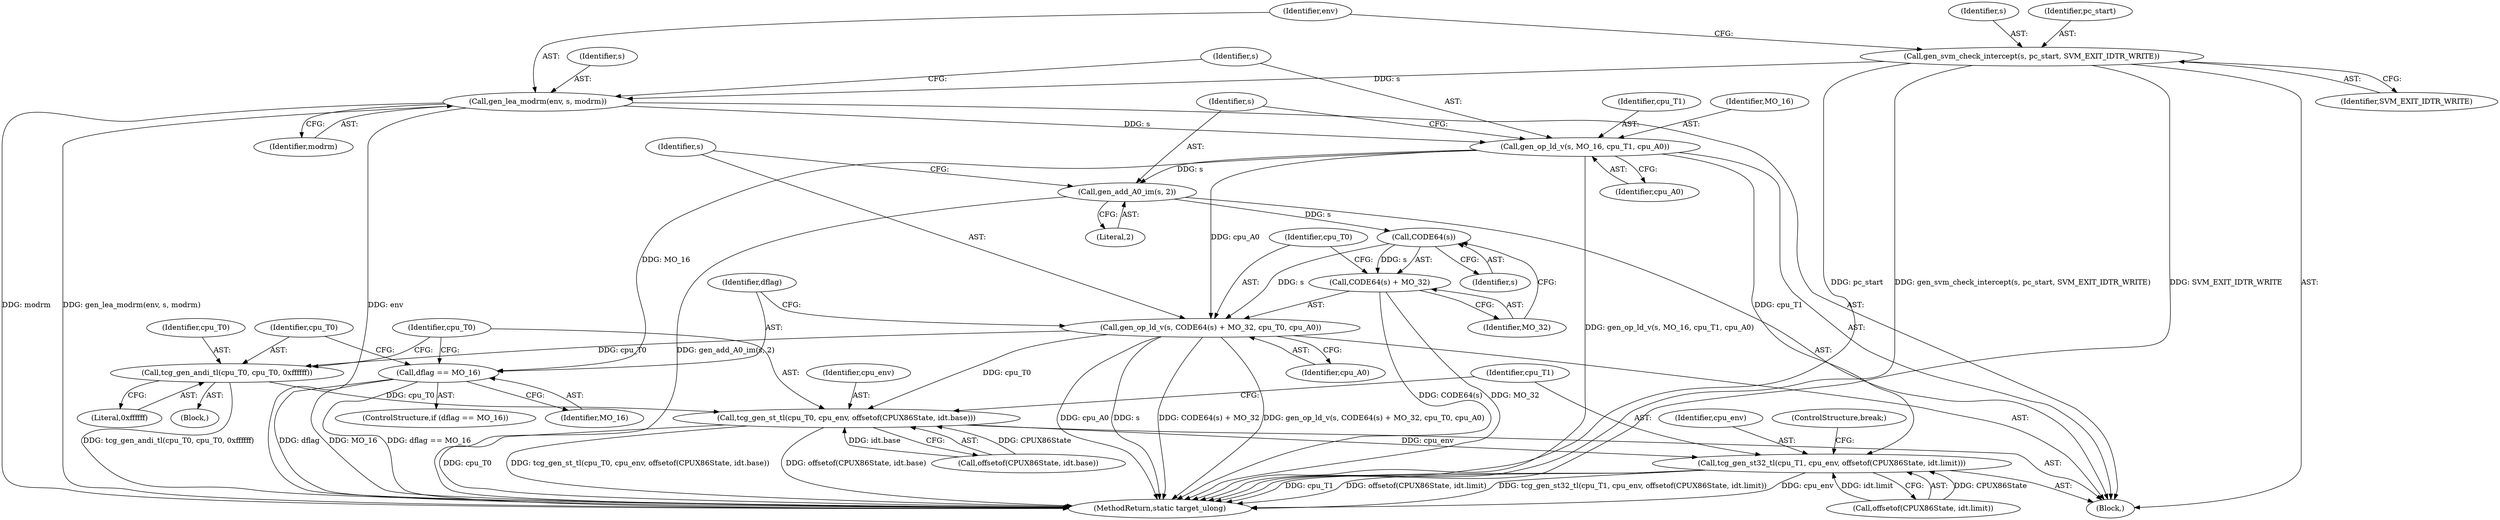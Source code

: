digraph "0_qemu_30663fd26c0307e414622c7a8607fbc04f92ec14@pointer" {
"1009280" [label="(Call,gen_lea_modrm(env, s, modrm))"];
"1009276" [label="(Call,gen_svm_check_intercept(s, pc_start, SVM_EXIT_IDTR_WRITE))"];
"1009284" [label="(Call,gen_op_ld_v(s, MO_16, cpu_T1, cpu_A0))"];
"1009289" [label="(Call,gen_add_A0_im(s, 2))"];
"1009295" [label="(Call,CODE64(s))"];
"1009292" [label="(Call,gen_op_ld_v(s, CODE64(s) + MO_32, cpu_T0, cpu_A0))"];
"1009305" [label="(Call,tcg_gen_andi_tl(cpu_T0, cpu_T0, 0xffffff))"];
"1009309" [label="(Call,tcg_gen_st_tl(cpu_T0, cpu_env, offsetof(CPUX86State, idt.base)))"];
"1009317" [label="(Call,tcg_gen_st32_tl(cpu_T1, cpu_env, offsetof(CPUX86State, idt.limit)))"];
"1009294" [label="(Call,CODE64(s) + MO_32)"];
"1009301" [label="(Call,dflag == MO_16)"];
"1009295" [label="(Call,CODE64(s))"];
"1009307" [label="(Identifier,cpu_T0)"];
"1009298" [label="(Identifier,cpu_T0)"];
"1008502" [label="(Block,)"];
"1009278" [label="(Identifier,pc_start)"];
"1009318" [label="(Identifier,cpu_T1)"];
"1009281" [label="(Identifier,env)"];
"1009282" [label="(Identifier,s)"];
"1009306" [label="(Identifier,cpu_T0)"];
"1009292" [label="(Call,gen_op_ld_v(s, CODE64(s) + MO_32, cpu_T0, cpu_A0))"];
"1009309" [label="(Call,tcg_gen_st_tl(cpu_T0, cpu_env, offsetof(CPUX86State, idt.base)))"];
"1009285" [label="(Identifier,s)"];
"1009312" [label="(Call,offsetof(CPUX86State, idt.base))"];
"1009320" [label="(Call,offsetof(CPUX86State, idt.limit))"];
"1009311" [label="(Identifier,cpu_env)"];
"1009296" [label="(Identifier,s)"];
"1009287" [label="(Identifier,cpu_T1)"];
"1009319" [label="(Identifier,cpu_env)"];
"1009303" [label="(Identifier,MO_16)"];
"1009279" [label="(Identifier,SVM_EXIT_IDTR_WRITE)"];
"1009276" [label="(Call,gen_svm_check_intercept(s, pc_start, SVM_EXIT_IDTR_WRITE))"];
"1009305" [label="(Call,tcg_gen_andi_tl(cpu_T0, cpu_T0, 0xffffff))"];
"1009277" [label="(Identifier,s)"];
"1009294" [label="(Call,CODE64(s) + MO_32)"];
"1009283" [label="(Identifier,modrm)"];
"1009301" [label="(Call,dflag == MO_16)"];
"1009308" [label="(Literal,0xffffff)"];
"1009300" [label="(ControlStructure,if (dflag == MO_16))"];
"1009286" [label="(Identifier,MO_16)"];
"1009302" [label="(Identifier,dflag)"];
"1009325" [label="(ControlStructure,break;)"];
"1009288" [label="(Identifier,cpu_A0)"];
"1009291" [label="(Literal,2)"];
"1009299" [label="(Identifier,cpu_A0)"];
"1009310" [label="(Identifier,cpu_T0)"];
"1011840" [label="(MethodReturn,static target_ulong)"];
"1009304" [label="(Block,)"];
"1009297" [label="(Identifier,MO_32)"];
"1009284" [label="(Call,gen_op_ld_v(s, MO_16, cpu_T1, cpu_A0))"];
"1009317" [label="(Call,tcg_gen_st32_tl(cpu_T1, cpu_env, offsetof(CPUX86State, idt.limit)))"];
"1009289" [label="(Call,gen_add_A0_im(s, 2))"];
"1009290" [label="(Identifier,s)"];
"1009280" [label="(Call,gen_lea_modrm(env, s, modrm))"];
"1009293" [label="(Identifier,s)"];
"1009280" -> "1008502"  [label="AST: "];
"1009280" -> "1009283"  [label="CFG: "];
"1009281" -> "1009280"  [label="AST: "];
"1009282" -> "1009280"  [label="AST: "];
"1009283" -> "1009280"  [label="AST: "];
"1009285" -> "1009280"  [label="CFG: "];
"1009280" -> "1011840"  [label="DDG: gen_lea_modrm(env, s, modrm)"];
"1009280" -> "1011840"  [label="DDG: modrm"];
"1009280" -> "1011840"  [label="DDG: env"];
"1009276" -> "1009280"  [label="DDG: s"];
"1009280" -> "1009284"  [label="DDG: s"];
"1009276" -> "1008502"  [label="AST: "];
"1009276" -> "1009279"  [label="CFG: "];
"1009277" -> "1009276"  [label="AST: "];
"1009278" -> "1009276"  [label="AST: "];
"1009279" -> "1009276"  [label="AST: "];
"1009281" -> "1009276"  [label="CFG: "];
"1009276" -> "1011840"  [label="DDG: pc_start"];
"1009276" -> "1011840"  [label="DDG: gen_svm_check_intercept(s, pc_start, SVM_EXIT_IDTR_WRITE)"];
"1009276" -> "1011840"  [label="DDG: SVM_EXIT_IDTR_WRITE"];
"1009284" -> "1008502"  [label="AST: "];
"1009284" -> "1009288"  [label="CFG: "];
"1009285" -> "1009284"  [label="AST: "];
"1009286" -> "1009284"  [label="AST: "];
"1009287" -> "1009284"  [label="AST: "];
"1009288" -> "1009284"  [label="AST: "];
"1009290" -> "1009284"  [label="CFG: "];
"1009284" -> "1011840"  [label="DDG: gen_op_ld_v(s, MO_16, cpu_T1, cpu_A0)"];
"1009284" -> "1009289"  [label="DDG: s"];
"1009284" -> "1009292"  [label="DDG: cpu_A0"];
"1009284" -> "1009301"  [label="DDG: MO_16"];
"1009284" -> "1009317"  [label="DDG: cpu_T1"];
"1009289" -> "1008502"  [label="AST: "];
"1009289" -> "1009291"  [label="CFG: "];
"1009290" -> "1009289"  [label="AST: "];
"1009291" -> "1009289"  [label="AST: "];
"1009293" -> "1009289"  [label="CFG: "];
"1009289" -> "1011840"  [label="DDG: gen_add_A0_im(s, 2)"];
"1009289" -> "1009295"  [label="DDG: s"];
"1009295" -> "1009294"  [label="AST: "];
"1009295" -> "1009296"  [label="CFG: "];
"1009296" -> "1009295"  [label="AST: "];
"1009297" -> "1009295"  [label="CFG: "];
"1009295" -> "1009292"  [label="DDG: s"];
"1009295" -> "1009294"  [label="DDG: s"];
"1009292" -> "1008502"  [label="AST: "];
"1009292" -> "1009299"  [label="CFG: "];
"1009293" -> "1009292"  [label="AST: "];
"1009294" -> "1009292"  [label="AST: "];
"1009298" -> "1009292"  [label="AST: "];
"1009299" -> "1009292"  [label="AST: "];
"1009302" -> "1009292"  [label="CFG: "];
"1009292" -> "1011840"  [label="DDG: s"];
"1009292" -> "1011840"  [label="DDG: CODE64(s) + MO_32"];
"1009292" -> "1011840"  [label="DDG: gen_op_ld_v(s, CODE64(s) + MO_32, cpu_T0, cpu_A0)"];
"1009292" -> "1011840"  [label="DDG: cpu_A0"];
"1009292" -> "1009305"  [label="DDG: cpu_T0"];
"1009292" -> "1009309"  [label="DDG: cpu_T0"];
"1009305" -> "1009304"  [label="AST: "];
"1009305" -> "1009308"  [label="CFG: "];
"1009306" -> "1009305"  [label="AST: "];
"1009307" -> "1009305"  [label="AST: "];
"1009308" -> "1009305"  [label="AST: "];
"1009310" -> "1009305"  [label="CFG: "];
"1009305" -> "1011840"  [label="DDG: tcg_gen_andi_tl(cpu_T0, cpu_T0, 0xffffff)"];
"1009305" -> "1009309"  [label="DDG: cpu_T0"];
"1009309" -> "1008502"  [label="AST: "];
"1009309" -> "1009312"  [label="CFG: "];
"1009310" -> "1009309"  [label="AST: "];
"1009311" -> "1009309"  [label="AST: "];
"1009312" -> "1009309"  [label="AST: "];
"1009318" -> "1009309"  [label="CFG: "];
"1009309" -> "1011840"  [label="DDG: cpu_T0"];
"1009309" -> "1011840"  [label="DDG: tcg_gen_st_tl(cpu_T0, cpu_env, offsetof(CPUX86State, idt.base))"];
"1009309" -> "1011840"  [label="DDG: offsetof(CPUX86State, idt.base)"];
"1009312" -> "1009309"  [label="DDG: CPUX86State"];
"1009312" -> "1009309"  [label="DDG: idt.base"];
"1009309" -> "1009317"  [label="DDG: cpu_env"];
"1009317" -> "1008502"  [label="AST: "];
"1009317" -> "1009320"  [label="CFG: "];
"1009318" -> "1009317"  [label="AST: "];
"1009319" -> "1009317"  [label="AST: "];
"1009320" -> "1009317"  [label="AST: "];
"1009325" -> "1009317"  [label="CFG: "];
"1009317" -> "1011840"  [label="DDG: cpu_T1"];
"1009317" -> "1011840"  [label="DDG: offsetof(CPUX86State, idt.limit)"];
"1009317" -> "1011840"  [label="DDG: tcg_gen_st32_tl(cpu_T1, cpu_env, offsetof(CPUX86State, idt.limit))"];
"1009317" -> "1011840"  [label="DDG: cpu_env"];
"1009320" -> "1009317"  [label="DDG: CPUX86State"];
"1009320" -> "1009317"  [label="DDG: idt.limit"];
"1009294" -> "1009297"  [label="CFG: "];
"1009297" -> "1009294"  [label="AST: "];
"1009298" -> "1009294"  [label="CFG: "];
"1009294" -> "1011840"  [label="DDG: CODE64(s)"];
"1009294" -> "1011840"  [label="DDG: MO_32"];
"1009301" -> "1009300"  [label="AST: "];
"1009301" -> "1009303"  [label="CFG: "];
"1009302" -> "1009301"  [label="AST: "];
"1009303" -> "1009301"  [label="AST: "];
"1009306" -> "1009301"  [label="CFG: "];
"1009310" -> "1009301"  [label="CFG: "];
"1009301" -> "1011840"  [label="DDG: dflag"];
"1009301" -> "1011840"  [label="DDG: MO_16"];
"1009301" -> "1011840"  [label="DDG: dflag == MO_16"];
}

